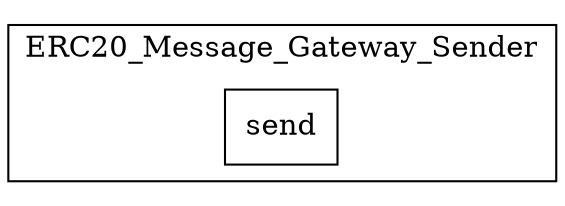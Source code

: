 strict digraph {
rankdir="LR"
node [shape=box]
subgraph cluster_41_ERC20_Message_Gateway_Sender {
label = "ERC20_Message_Gateway_Sender"
"41_send" [label="send"]
}subgraph cluster_solidity {
label = "[Solidity]"
}
}